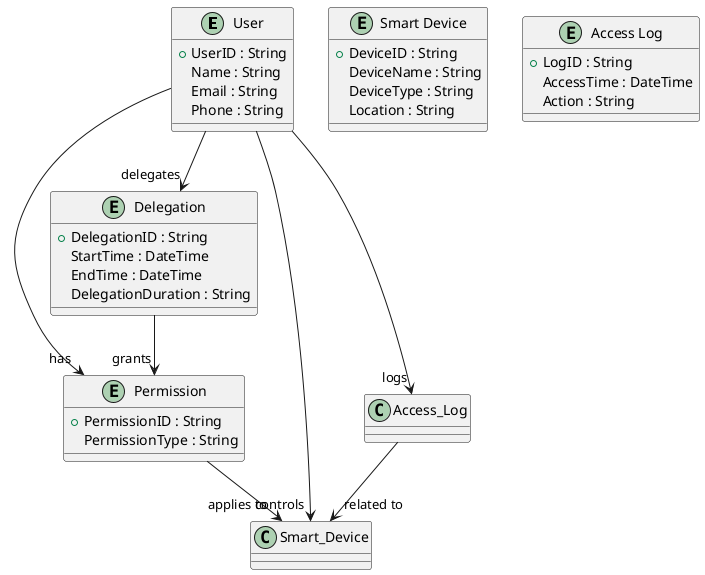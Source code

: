 @startuml

entity "User" {
  +UserID : String
  Name : String
  Email : String
  Phone : String
}

entity "Smart Device" {
  +DeviceID : String
  DeviceName : String
  DeviceType : String
  Location : String
}

entity "Access Log" {
  +LogID : String
  AccessTime : DateTime
  Action : String
}

entity "Permission" {
  +PermissionID : String
  PermissionType : String
}

entity "Delegation" {
  +DelegationID : String
  StartTime : DateTime
  EndTime : DateTime
  DelegationDuration : String
}

User --> "controls" Smart_Device
User --> "logs" Access_Log
Access_Log --> "related to" Smart_Device
User --> "has" Permission
Permission --> "applies to" Smart_Device
User --> "delegates" Delegation
Delegation --> "grants" Permission

@enduml
